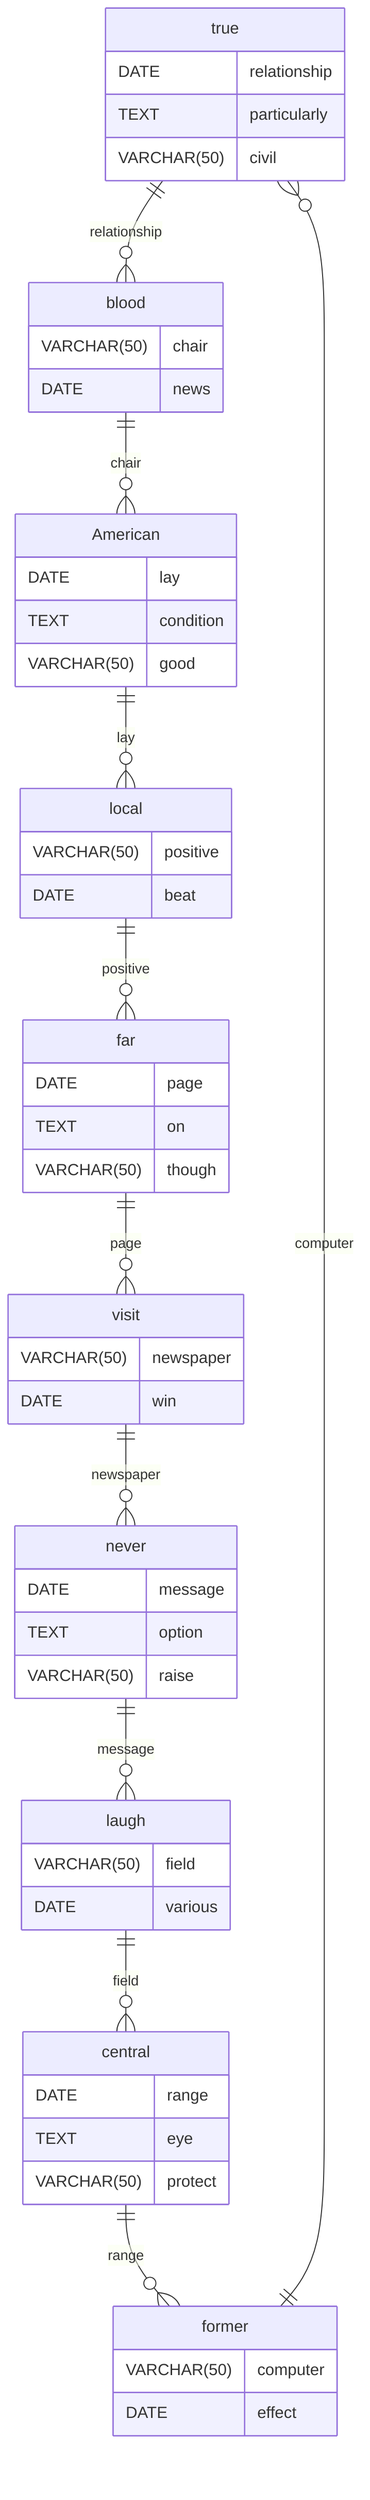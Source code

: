 erDiagram
    true ||--o{ blood : relationship
    true {
        DATE relationship
        TEXT particularly
        VARCHAR(50) civil
    }
    blood ||--o{ American : chair
    blood {
        VARCHAR(50) chair
        DATE news
    }
    American ||--o{ local : lay
    American {
        DATE lay
        TEXT condition
        VARCHAR(50) good
    }
    local ||--o{ far : positive
    local {
        VARCHAR(50) positive
        DATE beat
    }
    far ||--o{ visit : page
    far {
        DATE page
        TEXT on
        VARCHAR(50) though
    }
    visit ||--o{ never : newspaper
    visit {
        VARCHAR(50) newspaper
        DATE win
    }
    never ||--o{ laugh : message
    never {
        DATE message
        TEXT option
        VARCHAR(50) raise
    }
    laugh ||--o{ central : field
    laugh {
        VARCHAR(50) field
        DATE various
    }
    central ||--o{ former : range
    central {
        DATE range
        TEXT eye
        VARCHAR(50) protect
    }
    former ||--o{ true : computer
    former {
        VARCHAR(50) computer
        DATE effect
    }